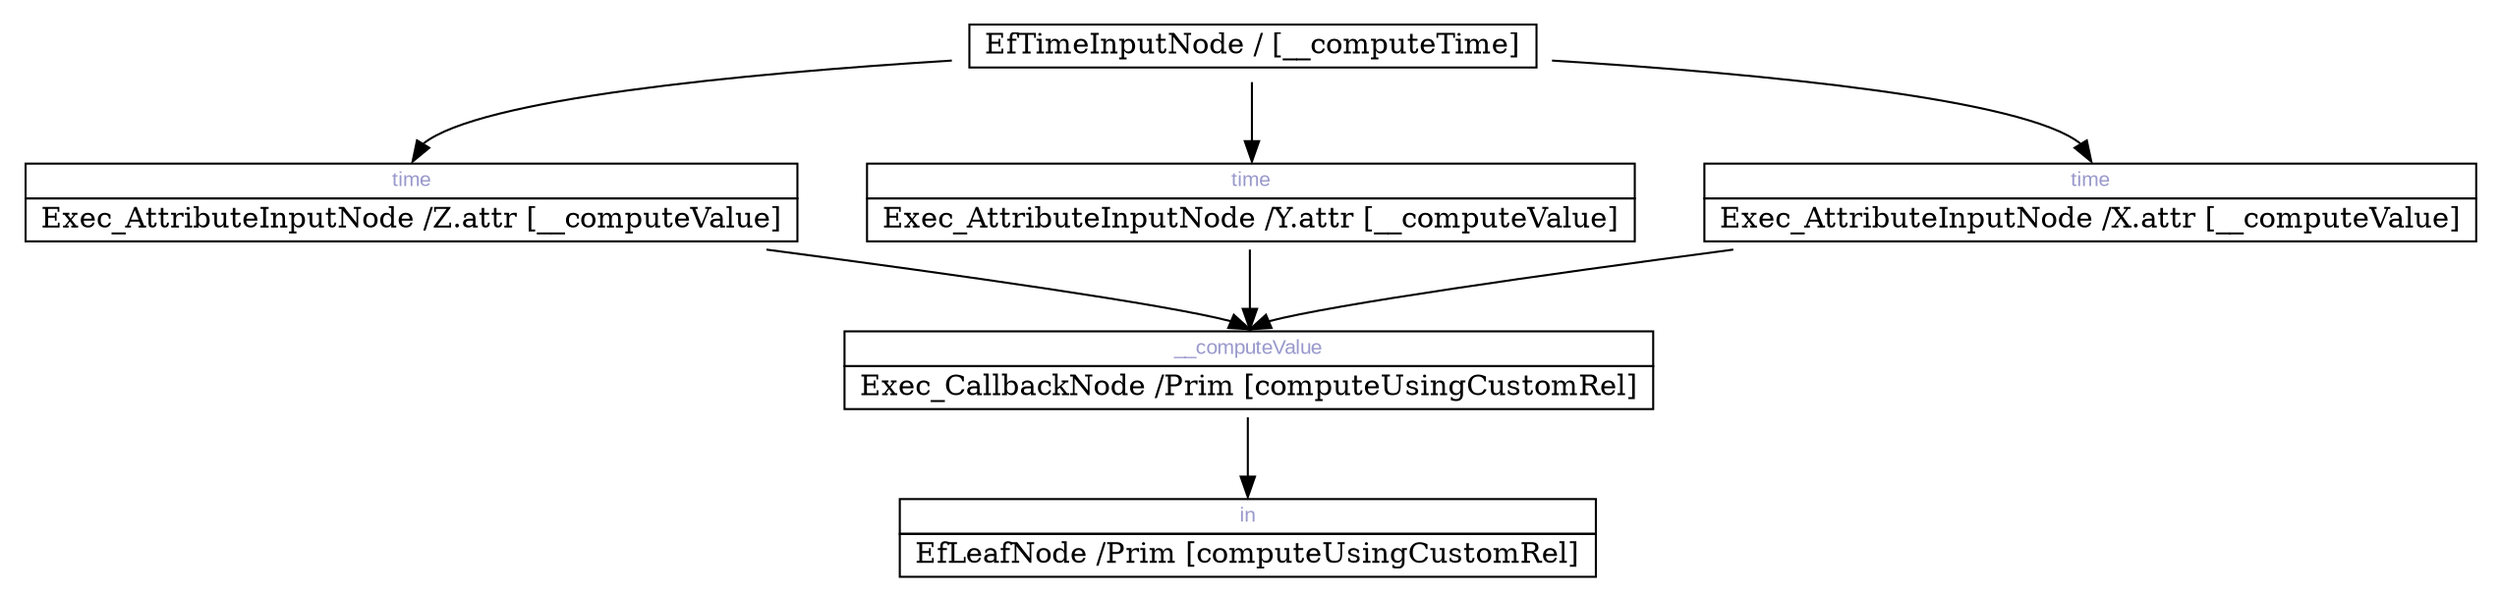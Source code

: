 digraph network {
	rankdir=TB;
	page="8.5, 11";

	node [shape=plaintext];
		"0x7f823653a560" [label=<
		<TABLE BORDER="0" CELLBORDER="1" CELLSPACING="0">
			<TR><TD COLSPAN="1"> EfTimeInputNode / [__computeTime] </TD></TR>
		</TABLE>>];
	node [shape=plaintext];
		"0x7f8226a3b200" [label=<
		<TABLE BORDER="0" CELLBORDER="1" CELLSPACING="0">
			<TR><TD PORT="0x7f82365242f0" COLSPAN="1"><FONT POINT-SIZE="10" FACE="Arial" COLOR="#9999cc">time</FONT></TD></TR>
			<TR><TD COLSPAN="1"> Exec_AttributeInputNode /Z.attr [__computeValue] </TD></TR>
		</TABLE>>];
	node [shape=plaintext];
		"0x7f8224a70300" [label=<
		<TABLE BORDER="0" CELLBORDER="1" CELLSPACING="0">
			<TR><TD PORT="0x7f8236525400" COLSPAN="1"><FONT POINT-SIZE="10" FACE="Arial" COLOR="#9999cc">time</FONT></TD></TR>
			<TR><TD COLSPAN="1"> Exec_AttributeInputNode /Y.attr [__computeValue] </TD></TR>
		</TABLE>>];
	node [shape=plaintext];
		"0x7f822f631000" [label=<
		<TABLE BORDER="0" CELLBORDER="1" CELLSPACING="0">
			<TR><TD PORT="0x7f8236525460" COLSPAN="1"><FONT POINT-SIZE="10" FACE="Arial" COLOR="#9999cc">time</FONT></TD></TR>
			<TR><TD COLSPAN="1"> Exec_AttributeInputNode /X.attr [__computeValue] </TD></TR>
		</TABLE>>];
	node [shape=plaintext];
		"0x7f8230416330" [label=<
		<TABLE BORDER="0" CELLBORDER="1" CELLSPACING="0">
			<TR><TD PORT="0x7f82365255b0" COLSPAN="1"><FONT POINT-SIZE="10" FACE="Arial" COLOR="#9999cc">__computeValue</FONT></TD></TR>
			<TR><TD COLSPAN="1"> Exec_CallbackNode /Prim [computeUsingCustomRel] </TD></TR>
		</TABLE>>];
	node [shape=plaintext];
		"0x7f8230523a00" [label=<
		<TABLE BORDER="0" CELLBORDER="1" CELLSPACING="0">
			<TR><TD PORT="0x7f8236525b20" COLSPAN="1"><FONT POINT-SIZE="10" FACE="Arial" COLOR="#9999cc">in</FONT></TD></TR>
			<TR><TD COLSPAN="1"> EfLeafNode /Prim [computeUsingCustomRel] </TD></TR>
		</TABLE>>];
		"0x7f823653a560" -> "0x7f8226a3b200":"0x7f82365242f0":n;
		"0x7f823653a560" -> "0x7f8224a70300":"0x7f8236525400":n;
		"0x7f823653a560" -> "0x7f822f631000":"0x7f8236525460":n;
		"0x7f822f631000" -> "0x7f8230416330":"0x7f82365255b0":n;
		"0x7f8224a70300" -> "0x7f8230416330":"0x7f82365255b0":n;
		"0x7f8226a3b200" -> "0x7f8230416330":"0x7f82365255b0":n;
		"0x7f8230416330" -> "0x7f8230523a00":"0x7f8236525b20":n;
}
